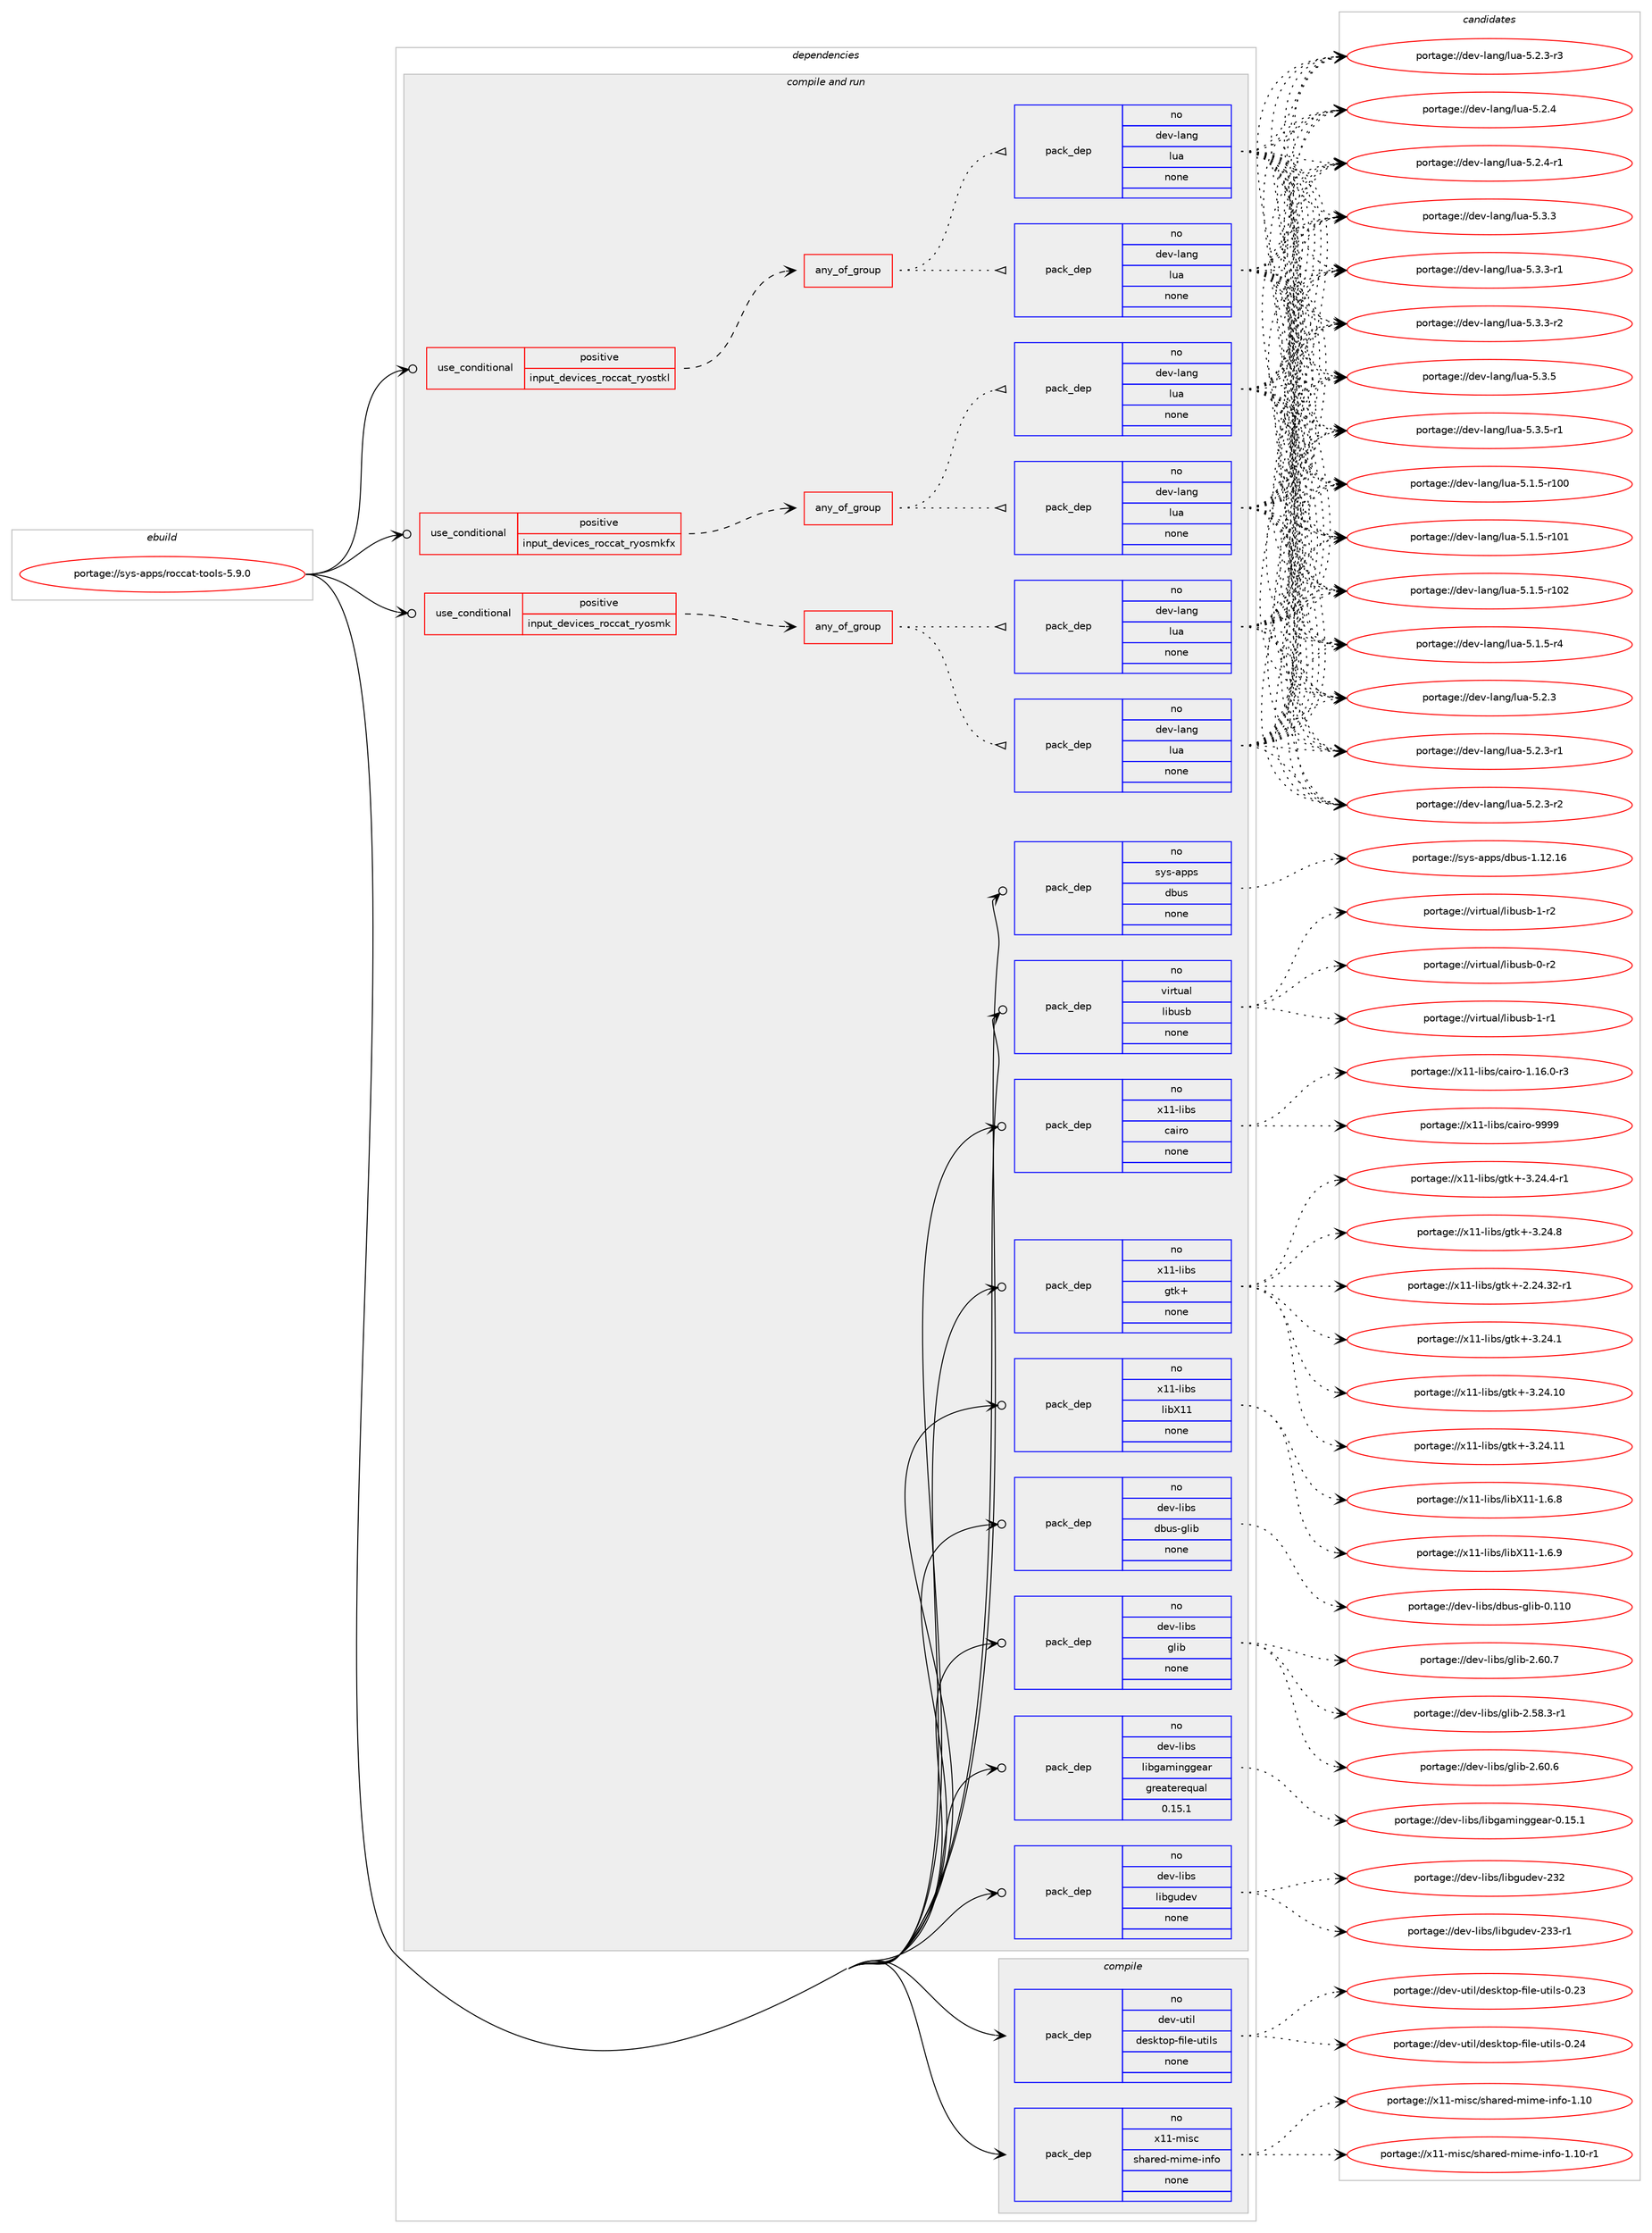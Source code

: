 digraph prolog {

# *************
# Graph options
# *************

newrank=true;
concentrate=true;
compound=true;
graph [rankdir=LR,fontname=Helvetica,fontsize=10,ranksep=1.5];#, ranksep=2.5, nodesep=0.2];
edge  [arrowhead=vee];
node  [fontname=Helvetica,fontsize=10];

# **********
# The ebuild
# **********

subgraph cluster_leftcol {
color=gray;
rank=same;
label=<<i>ebuild</i>>;
id [label="portage://sys-apps/roccat-tools-5.9.0", color=red, width=4, href="../sys-apps/roccat-tools-5.9.0.svg"];
}

# ****************
# The dependencies
# ****************

subgraph cluster_midcol {
color=gray;
label=<<i>dependencies</i>>;
subgraph cluster_compile {
fillcolor="#eeeeee";
style=filled;
label=<<i>compile</i>>;
subgraph pack303957 {
dependency410754 [label=<<TABLE BORDER="0" CELLBORDER="1" CELLSPACING="0" CELLPADDING="4" WIDTH="220"><TR><TD ROWSPAN="6" CELLPADDING="30">pack_dep</TD></TR><TR><TD WIDTH="110">no</TD></TR><TR><TD>dev-util</TD></TR><TR><TD>desktop-file-utils</TD></TR><TR><TD>none</TD></TR><TR><TD></TD></TR></TABLE>>, shape=none, color=blue];
}
id:e -> dependency410754:w [weight=20,style="solid",arrowhead="vee"];
subgraph pack303958 {
dependency410755 [label=<<TABLE BORDER="0" CELLBORDER="1" CELLSPACING="0" CELLPADDING="4" WIDTH="220"><TR><TD ROWSPAN="6" CELLPADDING="30">pack_dep</TD></TR><TR><TD WIDTH="110">no</TD></TR><TR><TD>x11-misc</TD></TR><TR><TD>shared-mime-info</TD></TR><TR><TD>none</TD></TR><TR><TD></TD></TR></TABLE>>, shape=none, color=blue];
}
id:e -> dependency410755:w [weight=20,style="solid",arrowhead="vee"];
}
subgraph cluster_compileandrun {
fillcolor="#eeeeee";
style=filled;
label=<<i>compile and run</i>>;
subgraph cond99938 {
dependency410756 [label=<<TABLE BORDER="0" CELLBORDER="1" CELLSPACING="0" CELLPADDING="4"><TR><TD ROWSPAN="3" CELLPADDING="10">use_conditional</TD></TR><TR><TD>positive</TD></TR><TR><TD>input_devices_roccat_ryosmk</TD></TR></TABLE>>, shape=none, color=red];
subgraph any6641 {
dependency410757 [label=<<TABLE BORDER="0" CELLBORDER="1" CELLSPACING="0" CELLPADDING="4"><TR><TD CELLPADDING="10">any_of_group</TD></TR></TABLE>>, shape=none, color=red];subgraph pack303959 {
dependency410758 [label=<<TABLE BORDER="0" CELLBORDER="1" CELLSPACING="0" CELLPADDING="4" WIDTH="220"><TR><TD ROWSPAN="6" CELLPADDING="30">pack_dep</TD></TR><TR><TD WIDTH="110">no</TD></TR><TR><TD>dev-lang</TD></TR><TR><TD>lua</TD></TR><TR><TD>none</TD></TR><TR><TD></TD></TR></TABLE>>, shape=none, color=blue];
}
dependency410757:e -> dependency410758:w [weight=20,style="dotted",arrowhead="oinv"];
subgraph pack303960 {
dependency410759 [label=<<TABLE BORDER="0" CELLBORDER="1" CELLSPACING="0" CELLPADDING="4" WIDTH="220"><TR><TD ROWSPAN="6" CELLPADDING="30">pack_dep</TD></TR><TR><TD WIDTH="110">no</TD></TR><TR><TD>dev-lang</TD></TR><TR><TD>lua</TD></TR><TR><TD>none</TD></TR><TR><TD></TD></TR></TABLE>>, shape=none, color=blue];
}
dependency410757:e -> dependency410759:w [weight=20,style="dotted",arrowhead="oinv"];
}
dependency410756:e -> dependency410757:w [weight=20,style="dashed",arrowhead="vee"];
}
id:e -> dependency410756:w [weight=20,style="solid",arrowhead="odotvee"];
subgraph cond99939 {
dependency410760 [label=<<TABLE BORDER="0" CELLBORDER="1" CELLSPACING="0" CELLPADDING="4"><TR><TD ROWSPAN="3" CELLPADDING="10">use_conditional</TD></TR><TR><TD>positive</TD></TR><TR><TD>input_devices_roccat_ryosmkfx</TD></TR></TABLE>>, shape=none, color=red];
subgraph any6642 {
dependency410761 [label=<<TABLE BORDER="0" CELLBORDER="1" CELLSPACING="0" CELLPADDING="4"><TR><TD CELLPADDING="10">any_of_group</TD></TR></TABLE>>, shape=none, color=red];subgraph pack303961 {
dependency410762 [label=<<TABLE BORDER="0" CELLBORDER="1" CELLSPACING="0" CELLPADDING="4" WIDTH="220"><TR><TD ROWSPAN="6" CELLPADDING="30">pack_dep</TD></TR><TR><TD WIDTH="110">no</TD></TR><TR><TD>dev-lang</TD></TR><TR><TD>lua</TD></TR><TR><TD>none</TD></TR><TR><TD></TD></TR></TABLE>>, shape=none, color=blue];
}
dependency410761:e -> dependency410762:w [weight=20,style="dotted",arrowhead="oinv"];
subgraph pack303962 {
dependency410763 [label=<<TABLE BORDER="0" CELLBORDER="1" CELLSPACING="0" CELLPADDING="4" WIDTH="220"><TR><TD ROWSPAN="6" CELLPADDING="30">pack_dep</TD></TR><TR><TD WIDTH="110">no</TD></TR><TR><TD>dev-lang</TD></TR><TR><TD>lua</TD></TR><TR><TD>none</TD></TR><TR><TD></TD></TR></TABLE>>, shape=none, color=blue];
}
dependency410761:e -> dependency410763:w [weight=20,style="dotted",arrowhead="oinv"];
}
dependency410760:e -> dependency410761:w [weight=20,style="dashed",arrowhead="vee"];
}
id:e -> dependency410760:w [weight=20,style="solid",arrowhead="odotvee"];
subgraph cond99940 {
dependency410764 [label=<<TABLE BORDER="0" CELLBORDER="1" CELLSPACING="0" CELLPADDING="4"><TR><TD ROWSPAN="3" CELLPADDING="10">use_conditional</TD></TR><TR><TD>positive</TD></TR><TR><TD>input_devices_roccat_ryostkl</TD></TR></TABLE>>, shape=none, color=red];
subgraph any6643 {
dependency410765 [label=<<TABLE BORDER="0" CELLBORDER="1" CELLSPACING="0" CELLPADDING="4"><TR><TD CELLPADDING="10">any_of_group</TD></TR></TABLE>>, shape=none, color=red];subgraph pack303963 {
dependency410766 [label=<<TABLE BORDER="0" CELLBORDER="1" CELLSPACING="0" CELLPADDING="4" WIDTH="220"><TR><TD ROWSPAN="6" CELLPADDING="30">pack_dep</TD></TR><TR><TD WIDTH="110">no</TD></TR><TR><TD>dev-lang</TD></TR><TR><TD>lua</TD></TR><TR><TD>none</TD></TR><TR><TD></TD></TR></TABLE>>, shape=none, color=blue];
}
dependency410765:e -> dependency410766:w [weight=20,style="dotted",arrowhead="oinv"];
subgraph pack303964 {
dependency410767 [label=<<TABLE BORDER="0" CELLBORDER="1" CELLSPACING="0" CELLPADDING="4" WIDTH="220"><TR><TD ROWSPAN="6" CELLPADDING="30">pack_dep</TD></TR><TR><TD WIDTH="110">no</TD></TR><TR><TD>dev-lang</TD></TR><TR><TD>lua</TD></TR><TR><TD>none</TD></TR><TR><TD></TD></TR></TABLE>>, shape=none, color=blue];
}
dependency410765:e -> dependency410767:w [weight=20,style="dotted",arrowhead="oinv"];
}
dependency410764:e -> dependency410765:w [weight=20,style="dashed",arrowhead="vee"];
}
id:e -> dependency410764:w [weight=20,style="solid",arrowhead="odotvee"];
subgraph pack303965 {
dependency410768 [label=<<TABLE BORDER="0" CELLBORDER="1" CELLSPACING="0" CELLPADDING="4" WIDTH="220"><TR><TD ROWSPAN="6" CELLPADDING="30">pack_dep</TD></TR><TR><TD WIDTH="110">no</TD></TR><TR><TD>dev-libs</TD></TR><TR><TD>dbus-glib</TD></TR><TR><TD>none</TD></TR><TR><TD></TD></TR></TABLE>>, shape=none, color=blue];
}
id:e -> dependency410768:w [weight=20,style="solid",arrowhead="odotvee"];
subgraph pack303966 {
dependency410769 [label=<<TABLE BORDER="0" CELLBORDER="1" CELLSPACING="0" CELLPADDING="4" WIDTH="220"><TR><TD ROWSPAN="6" CELLPADDING="30">pack_dep</TD></TR><TR><TD WIDTH="110">no</TD></TR><TR><TD>dev-libs</TD></TR><TR><TD>glib</TD></TR><TR><TD>none</TD></TR><TR><TD></TD></TR></TABLE>>, shape=none, color=blue];
}
id:e -> dependency410769:w [weight=20,style="solid",arrowhead="odotvee"];
subgraph pack303967 {
dependency410770 [label=<<TABLE BORDER="0" CELLBORDER="1" CELLSPACING="0" CELLPADDING="4" WIDTH="220"><TR><TD ROWSPAN="6" CELLPADDING="30">pack_dep</TD></TR><TR><TD WIDTH="110">no</TD></TR><TR><TD>dev-libs</TD></TR><TR><TD>libgaminggear</TD></TR><TR><TD>greaterequal</TD></TR><TR><TD>0.15.1</TD></TR></TABLE>>, shape=none, color=blue];
}
id:e -> dependency410770:w [weight=20,style="solid",arrowhead="odotvee"];
subgraph pack303968 {
dependency410771 [label=<<TABLE BORDER="0" CELLBORDER="1" CELLSPACING="0" CELLPADDING="4" WIDTH="220"><TR><TD ROWSPAN="6" CELLPADDING="30">pack_dep</TD></TR><TR><TD WIDTH="110">no</TD></TR><TR><TD>dev-libs</TD></TR><TR><TD>libgudev</TD></TR><TR><TD>none</TD></TR><TR><TD></TD></TR></TABLE>>, shape=none, color=blue];
}
id:e -> dependency410771:w [weight=20,style="solid",arrowhead="odotvee"];
subgraph pack303969 {
dependency410772 [label=<<TABLE BORDER="0" CELLBORDER="1" CELLSPACING="0" CELLPADDING="4" WIDTH="220"><TR><TD ROWSPAN="6" CELLPADDING="30">pack_dep</TD></TR><TR><TD WIDTH="110">no</TD></TR><TR><TD>sys-apps</TD></TR><TR><TD>dbus</TD></TR><TR><TD>none</TD></TR><TR><TD></TD></TR></TABLE>>, shape=none, color=blue];
}
id:e -> dependency410772:w [weight=20,style="solid",arrowhead="odotvee"];
subgraph pack303970 {
dependency410773 [label=<<TABLE BORDER="0" CELLBORDER="1" CELLSPACING="0" CELLPADDING="4" WIDTH="220"><TR><TD ROWSPAN="6" CELLPADDING="30">pack_dep</TD></TR><TR><TD WIDTH="110">no</TD></TR><TR><TD>virtual</TD></TR><TR><TD>libusb</TD></TR><TR><TD>none</TD></TR><TR><TD></TD></TR></TABLE>>, shape=none, color=blue];
}
id:e -> dependency410773:w [weight=20,style="solid",arrowhead="odotvee"];
subgraph pack303971 {
dependency410774 [label=<<TABLE BORDER="0" CELLBORDER="1" CELLSPACING="0" CELLPADDING="4" WIDTH="220"><TR><TD ROWSPAN="6" CELLPADDING="30">pack_dep</TD></TR><TR><TD WIDTH="110">no</TD></TR><TR><TD>x11-libs</TD></TR><TR><TD>cairo</TD></TR><TR><TD>none</TD></TR><TR><TD></TD></TR></TABLE>>, shape=none, color=blue];
}
id:e -> dependency410774:w [weight=20,style="solid",arrowhead="odotvee"];
subgraph pack303972 {
dependency410775 [label=<<TABLE BORDER="0" CELLBORDER="1" CELLSPACING="0" CELLPADDING="4" WIDTH="220"><TR><TD ROWSPAN="6" CELLPADDING="30">pack_dep</TD></TR><TR><TD WIDTH="110">no</TD></TR><TR><TD>x11-libs</TD></TR><TR><TD>gtk+</TD></TR><TR><TD>none</TD></TR><TR><TD></TD></TR></TABLE>>, shape=none, color=blue];
}
id:e -> dependency410775:w [weight=20,style="solid",arrowhead="odotvee"];
subgraph pack303973 {
dependency410776 [label=<<TABLE BORDER="0" CELLBORDER="1" CELLSPACING="0" CELLPADDING="4" WIDTH="220"><TR><TD ROWSPAN="6" CELLPADDING="30">pack_dep</TD></TR><TR><TD WIDTH="110">no</TD></TR><TR><TD>x11-libs</TD></TR><TR><TD>libX11</TD></TR><TR><TD>none</TD></TR><TR><TD></TD></TR></TABLE>>, shape=none, color=blue];
}
id:e -> dependency410776:w [weight=20,style="solid",arrowhead="odotvee"];
}
subgraph cluster_run {
fillcolor="#eeeeee";
style=filled;
label=<<i>run</i>>;
}
}

# **************
# The candidates
# **************

subgraph cluster_choices {
rank=same;
color=gray;
label=<<i>candidates</i>>;

subgraph choice303957 {
color=black;
nodesep=1;
choiceportage100101118451171161051084710010111510711611111245102105108101451171161051081154548465051 [label="portage://dev-util/desktop-file-utils-0.23", color=red, width=4,href="../dev-util/desktop-file-utils-0.23.svg"];
choiceportage100101118451171161051084710010111510711611111245102105108101451171161051081154548465052 [label="portage://dev-util/desktop-file-utils-0.24", color=red, width=4,href="../dev-util/desktop-file-utils-0.24.svg"];
dependency410754:e -> choiceportage100101118451171161051084710010111510711611111245102105108101451171161051081154548465051:w [style=dotted,weight="100"];
dependency410754:e -> choiceportage100101118451171161051084710010111510711611111245102105108101451171161051081154548465052:w [style=dotted,weight="100"];
}
subgraph choice303958 {
color=black;
nodesep=1;
choiceportage12049494510910511599471151049711410110045109105109101451051101021114549464948 [label="portage://x11-misc/shared-mime-info-1.10", color=red, width=4,href="../x11-misc/shared-mime-info-1.10.svg"];
choiceportage120494945109105115994711510497114101100451091051091014510511010211145494649484511449 [label="portage://x11-misc/shared-mime-info-1.10-r1", color=red, width=4,href="../x11-misc/shared-mime-info-1.10-r1.svg"];
dependency410755:e -> choiceportage12049494510910511599471151049711410110045109105109101451051101021114549464948:w [style=dotted,weight="100"];
dependency410755:e -> choiceportage120494945109105115994711510497114101100451091051091014510511010211145494649484511449:w [style=dotted,weight="100"];
}
subgraph choice303959 {
color=black;
nodesep=1;
choiceportage1001011184510897110103471081179745534649465345114494848 [label="portage://dev-lang/lua-5.1.5-r100", color=red, width=4,href="../dev-lang/lua-5.1.5-r100.svg"];
choiceportage1001011184510897110103471081179745534649465345114494849 [label="portage://dev-lang/lua-5.1.5-r101", color=red, width=4,href="../dev-lang/lua-5.1.5-r101.svg"];
choiceportage1001011184510897110103471081179745534649465345114494850 [label="portage://dev-lang/lua-5.1.5-r102", color=red, width=4,href="../dev-lang/lua-5.1.5-r102.svg"];
choiceportage100101118451089711010347108117974553464946534511452 [label="portage://dev-lang/lua-5.1.5-r4", color=red, width=4,href="../dev-lang/lua-5.1.5-r4.svg"];
choiceportage10010111845108971101034710811797455346504651 [label="portage://dev-lang/lua-5.2.3", color=red, width=4,href="../dev-lang/lua-5.2.3.svg"];
choiceportage100101118451089711010347108117974553465046514511449 [label="portage://dev-lang/lua-5.2.3-r1", color=red, width=4,href="../dev-lang/lua-5.2.3-r1.svg"];
choiceportage100101118451089711010347108117974553465046514511450 [label="portage://dev-lang/lua-5.2.3-r2", color=red, width=4,href="../dev-lang/lua-5.2.3-r2.svg"];
choiceportage100101118451089711010347108117974553465046514511451 [label="portage://dev-lang/lua-5.2.3-r3", color=red, width=4,href="../dev-lang/lua-5.2.3-r3.svg"];
choiceportage10010111845108971101034710811797455346504652 [label="portage://dev-lang/lua-5.2.4", color=red, width=4,href="../dev-lang/lua-5.2.4.svg"];
choiceportage100101118451089711010347108117974553465046524511449 [label="portage://dev-lang/lua-5.2.4-r1", color=red, width=4,href="../dev-lang/lua-5.2.4-r1.svg"];
choiceportage10010111845108971101034710811797455346514651 [label="portage://dev-lang/lua-5.3.3", color=red, width=4,href="../dev-lang/lua-5.3.3.svg"];
choiceportage100101118451089711010347108117974553465146514511449 [label="portage://dev-lang/lua-5.3.3-r1", color=red, width=4,href="../dev-lang/lua-5.3.3-r1.svg"];
choiceportage100101118451089711010347108117974553465146514511450 [label="portage://dev-lang/lua-5.3.3-r2", color=red, width=4,href="../dev-lang/lua-5.3.3-r2.svg"];
choiceportage10010111845108971101034710811797455346514653 [label="portage://dev-lang/lua-5.3.5", color=red, width=4,href="../dev-lang/lua-5.3.5.svg"];
choiceportage100101118451089711010347108117974553465146534511449 [label="portage://dev-lang/lua-5.3.5-r1", color=red, width=4,href="../dev-lang/lua-5.3.5-r1.svg"];
dependency410758:e -> choiceportage1001011184510897110103471081179745534649465345114494848:w [style=dotted,weight="100"];
dependency410758:e -> choiceportage1001011184510897110103471081179745534649465345114494849:w [style=dotted,weight="100"];
dependency410758:e -> choiceportage1001011184510897110103471081179745534649465345114494850:w [style=dotted,weight="100"];
dependency410758:e -> choiceportage100101118451089711010347108117974553464946534511452:w [style=dotted,weight="100"];
dependency410758:e -> choiceportage10010111845108971101034710811797455346504651:w [style=dotted,weight="100"];
dependency410758:e -> choiceportage100101118451089711010347108117974553465046514511449:w [style=dotted,weight="100"];
dependency410758:e -> choiceportage100101118451089711010347108117974553465046514511450:w [style=dotted,weight="100"];
dependency410758:e -> choiceportage100101118451089711010347108117974553465046514511451:w [style=dotted,weight="100"];
dependency410758:e -> choiceportage10010111845108971101034710811797455346504652:w [style=dotted,weight="100"];
dependency410758:e -> choiceportage100101118451089711010347108117974553465046524511449:w [style=dotted,weight="100"];
dependency410758:e -> choiceportage10010111845108971101034710811797455346514651:w [style=dotted,weight="100"];
dependency410758:e -> choiceportage100101118451089711010347108117974553465146514511449:w [style=dotted,weight="100"];
dependency410758:e -> choiceportage100101118451089711010347108117974553465146514511450:w [style=dotted,weight="100"];
dependency410758:e -> choiceportage10010111845108971101034710811797455346514653:w [style=dotted,weight="100"];
dependency410758:e -> choiceportage100101118451089711010347108117974553465146534511449:w [style=dotted,weight="100"];
}
subgraph choice303960 {
color=black;
nodesep=1;
choiceportage1001011184510897110103471081179745534649465345114494848 [label="portage://dev-lang/lua-5.1.5-r100", color=red, width=4,href="../dev-lang/lua-5.1.5-r100.svg"];
choiceportage1001011184510897110103471081179745534649465345114494849 [label="portage://dev-lang/lua-5.1.5-r101", color=red, width=4,href="../dev-lang/lua-5.1.5-r101.svg"];
choiceportage1001011184510897110103471081179745534649465345114494850 [label="portage://dev-lang/lua-5.1.5-r102", color=red, width=4,href="../dev-lang/lua-5.1.5-r102.svg"];
choiceportage100101118451089711010347108117974553464946534511452 [label="portage://dev-lang/lua-5.1.5-r4", color=red, width=4,href="../dev-lang/lua-5.1.5-r4.svg"];
choiceportage10010111845108971101034710811797455346504651 [label="portage://dev-lang/lua-5.2.3", color=red, width=4,href="../dev-lang/lua-5.2.3.svg"];
choiceportage100101118451089711010347108117974553465046514511449 [label="portage://dev-lang/lua-5.2.3-r1", color=red, width=4,href="../dev-lang/lua-5.2.3-r1.svg"];
choiceportage100101118451089711010347108117974553465046514511450 [label="portage://dev-lang/lua-5.2.3-r2", color=red, width=4,href="../dev-lang/lua-5.2.3-r2.svg"];
choiceportage100101118451089711010347108117974553465046514511451 [label="portage://dev-lang/lua-5.2.3-r3", color=red, width=4,href="../dev-lang/lua-5.2.3-r3.svg"];
choiceportage10010111845108971101034710811797455346504652 [label="portage://dev-lang/lua-5.2.4", color=red, width=4,href="../dev-lang/lua-5.2.4.svg"];
choiceportage100101118451089711010347108117974553465046524511449 [label="portage://dev-lang/lua-5.2.4-r1", color=red, width=4,href="../dev-lang/lua-5.2.4-r1.svg"];
choiceportage10010111845108971101034710811797455346514651 [label="portage://dev-lang/lua-5.3.3", color=red, width=4,href="../dev-lang/lua-5.3.3.svg"];
choiceportage100101118451089711010347108117974553465146514511449 [label="portage://dev-lang/lua-5.3.3-r1", color=red, width=4,href="../dev-lang/lua-5.3.3-r1.svg"];
choiceportage100101118451089711010347108117974553465146514511450 [label="portage://dev-lang/lua-5.3.3-r2", color=red, width=4,href="../dev-lang/lua-5.3.3-r2.svg"];
choiceportage10010111845108971101034710811797455346514653 [label="portage://dev-lang/lua-5.3.5", color=red, width=4,href="../dev-lang/lua-5.3.5.svg"];
choiceportage100101118451089711010347108117974553465146534511449 [label="portage://dev-lang/lua-5.3.5-r1", color=red, width=4,href="../dev-lang/lua-5.3.5-r1.svg"];
dependency410759:e -> choiceportage1001011184510897110103471081179745534649465345114494848:w [style=dotted,weight="100"];
dependency410759:e -> choiceportage1001011184510897110103471081179745534649465345114494849:w [style=dotted,weight="100"];
dependency410759:e -> choiceportage1001011184510897110103471081179745534649465345114494850:w [style=dotted,weight="100"];
dependency410759:e -> choiceportage100101118451089711010347108117974553464946534511452:w [style=dotted,weight="100"];
dependency410759:e -> choiceportage10010111845108971101034710811797455346504651:w [style=dotted,weight="100"];
dependency410759:e -> choiceportage100101118451089711010347108117974553465046514511449:w [style=dotted,weight="100"];
dependency410759:e -> choiceportage100101118451089711010347108117974553465046514511450:w [style=dotted,weight="100"];
dependency410759:e -> choiceportage100101118451089711010347108117974553465046514511451:w [style=dotted,weight="100"];
dependency410759:e -> choiceportage10010111845108971101034710811797455346504652:w [style=dotted,weight="100"];
dependency410759:e -> choiceportage100101118451089711010347108117974553465046524511449:w [style=dotted,weight="100"];
dependency410759:e -> choiceportage10010111845108971101034710811797455346514651:w [style=dotted,weight="100"];
dependency410759:e -> choiceportage100101118451089711010347108117974553465146514511449:w [style=dotted,weight="100"];
dependency410759:e -> choiceportage100101118451089711010347108117974553465146514511450:w [style=dotted,weight="100"];
dependency410759:e -> choiceportage10010111845108971101034710811797455346514653:w [style=dotted,weight="100"];
dependency410759:e -> choiceportage100101118451089711010347108117974553465146534511449:w [style=dotted,weight="100"];
}
subgraph choice303961 {
color=black;
nodesep=1;
choiceportage1001011184510897110103471081179745534649465345114494848 [label="portage://dev-lang/lua-5.1.5-r100", color=red, width=4,href="../dev-lang/lua-5.1.5-r100.svg"];
choiceportage1001011184510897110103471081179745534649465345114494849 [label="portage://dev-lang/lua-5.1.5-r101", color=red, width=4,href="../dev-lang/lua-5.1.5-r101.svg"];
choiceportage1001011184510897110103471081179745534649465345114494850 [label="portage://dev-lang/lua-5.1.5-r102", color=red, width=4,href="../dev-lang/lua-5.1.5-r102.svg"];
choiceportage100101118451089711010347108117974553464946534511452 [label="portage://dev-lang/lua-5.1.5-r4", color=red, width=4,href="../dev-lang/lua-5.1.5-r4.svg"];
choiceportage10010111845108971101034710811797455346504651 [label="portage://dev-lang/lua-5.2.3", color=red, width=4,href="../dev-lang/lua-5.2.3.svg"];
choiceportage100101118451089711010347108117974553465046514511449 [label="portage://dev-lang/lua-5.2.3-r1", color=red, width=4,href="../dev-lang/lua-5.2.3-r1.svg"];
choiceportage100101118451089711010347108117974553465046514511450 [label="portage://dev-lang/lua-5.2.3-r2", color=red, width=4,href="../dev-lang/lua-5.2.3-r2.svg"];
choiceportage100101118451089711010347108117974553465046514511451 [label="portage://dev-lang/lua-5.2.3-r3", color=red, width=4,href="../dev-lang/lua-5.2.3-r3.svg"];
choiceportage10010111845108971101034710811797455346504652 [label="portage://dev-lang/lua-5.2.4", color=red, width=4,href="../dev-lang/lua-5.2.4.svg"];
choiceportage100101118451089711010347108117974553465046524511449 [label="portage://dev-lang/lua-5.2.4-r1", color=red, width=4,href="../dev-lang/lua-5.2.4-r1.svg"];
choiceportage10010111845108971101034710811797455346514651 [label="portage://dev-lang/lua-5.3.3", color=red, width=4,href="../dev-lang/lua-5.3.3.svg"];
choiceportage100101118451089711010347108117974553465146514511449 [label="portage://dev-lang/lua-5.3.3-r1", color=red, width=4,href="../dev-lang/lua-5.3.3-r1.svg"];
choiceportage100101118451089711010347108117974553465146514511450 [label="portage://dev-lang/lua-5.3.3-r2", color=red, width=4,href="../dev-lang/lua-5.3.3-r2.svg"];
choiceportage10010111845108971101034710811797455346514653 [label="portage://dev-lang/lua-5.3.5", color=red, width=4,href="../dev-lang/lua-5.3.5.svg"];
choiceportage100101118451089711010347108117974553465146534511449 [label="portage://dev-lang/lua-5.3.5-r1", color=red, width=4,href="../dev-lang/lua-5.3.5-r1.svg"];
dependency410762:e -> choiceportage1001011184510897110103471081179745534649465345114494848:w [style=dotted,weight="100"];
dependency410762:e -> choiceportage1001011184510897110103471081179745534649465345114494849:w [style=dotted,weight="100"];
dependency410762:e -> choiceportage1001011184510897110103471081179745534649465345114494850:w [style=dotted,weight="100"];
dependency410762:e -> choiceportage100101118451089711010347108117974553464946534511452:w [style=dotted,weight="100"];
dependency410762:e -> choiceportage10010111845108971101034710811797455346504651:w [style=dotted,weight="100"];
dependency410762:e -> choiceportage100101118451089711010347108117974553465046514511449:w [style=dotted,weight="100"];
dependency410762:e -> choiceportage100101118451089711010347108117974553465046514511450:w [style=dotted,weight="100"];
dependency410762:e -> choiceportage100101118451089711010347108117974553465046514511451:w [style=dotted,weight="100"];
dependency410762:e -> choiceportage10010111845108971101034710811797455346504652:w [style=dotted,weight="100"];
dependency410762:e -> choiceportage100101118451089711010347108117974553465046524511449:w [style=dotted,weight="100"];
dependency410762:e -> choiceportage10010111845108971101034710811797455346514651:w [style=dotted,weight="100"];
dependency410762:e -> choiceportage100101118451089711010347108117974553465146514511449:w [style=dotted,weight="100"];
dependency410762:e -> choiceportage100101118451089711010347108117974553465146514511450:w [style=dotted,weight="100"];
dependency410762:e -> choiceportage10010111845108971101034710811797455346514653:w [style=dotted,weight="100"];
dependency410762:e -> choiceportage100101118451089711010347108117974553465146534511449:w [style=dotted,weight="100"];
}
subgraph choice303962 {
color=black;
nodesep=1;
choiceportage1001011184510897110103471081179745534649465345114494848 [label="portage://dev-lang/lua-5.1.5-r100", color=red, width=4,href="../dev-lang/lua-5.1.5-r100.svg"];
choiceportage1001011184510897110103471081179745534649465345114494849 [label="portage://dev-lang/lua-5.1.5-r101", color=red, width=4,href="../dev-lang/lua-5.1.5-r101.svg"];
choiceportage1001011184510897110103471081179745534649465345114494850 [label="portage://dev-lang/lua-5.1.5-r102", color=red, width=4,href="../dev-lang/lua-5.1.5-r102.svg"];
choiceportage100101118451089711010347108117974553464946534511452 [label="portage://dev-lang/lua-5.1.5-r4", color=red, width=4,href="../dev-lang/lua-5.1.5-r4.svg"];
choiceportage10010111845108971101034710811797455346504651 [label="portage://dev-lang/lua-5.2.3", color=red, width=4,href="../dev-lang/lua-5.2.3.svg"];
choiceportage100101118451089711010347108117974553465046514511449 [label="portage://dev-lang/lua-5.2.3-r1", color=red, width=4,href="../dev-lang/lua-5.2.3-r1.svg"];
choiceportage100101118451089711010347108117974553465046514511450 [label="portage://dev-lang/lua-5.2.3-r2", color=red, width=4,href="../dev-lang/lua-5.2.3-r2.svg"];
choiceportage100101118451089711010347108117974553465046514511451 [label="portage://dev-lang/lua-5.2.3-r3", color=red, width=4,href="../dev-lang/lua-5.2.3-r3.svg"];
choiceportage10010111845108971101034710811797455346504652 [label="portage://dev-lang/lua-5.2.4", color=red, width=4,href="../dev-lang/lua-5.2.4.svg"];
choiceportage100101118451089711010347108117974553465046524511449 [label="portage://dev-lang/lua-5.2.4-r1", color=red, width=4,href="../dev-lang/lua-5.2.4-r1.svg"];
choiceportage10010111845108971101034710811797455346514651 [label="portage://dev-lang/lua-5.3.3", color=red, width=4,href="../dev-lang/lua-5.3.3.svg"];
choiceportage100101118451089711010347108117974553465146514511449 [label="portage://dev-lang/lua-5.3.3-r1", color=red, width=4,href="../dev-lang/lua-5.3.3-r1.svg"];
choiceportage100101118451089711010347108117974553465146514511450 [label="portage://dev-lang/lua-5.3.3-r2", color=red, width=4,href="../dev-lang/lua-5.3.3-r2.svg"];
choiceportage10010111845108971101034710811797455346514653 [label="portage://dev-lang/lua-5.3.5", color=red, width=4,href="../dev-lang/lua-5.3.5.svg"];
choiceportage100101118451089711010347108117974553465146534511449 [label="portage://dev-lang/lua-5.3.5-r1", color=red, width=4,href="../dev-lang/lua-5.3.5-r1.svg"];
dependency410763:e -> choiceportage1001011184510897110103471081179745534649465345114494848:w [style=dotted,weight="100"];
dependency410763:e -> choiceportage1001011184510897110103471081179745534649465345114494849:w [style=dotted,weight="100"];
dependency410763:e -> choiceportage1001011184510897110103471081179745534649465345114494850:w [style=dotted,weight="100"];
dependency410763:e -> choiceportage100101118451089711010347108117974553464946534511452:w [style=dotted,weight="100"];
dependency410763:e -> choiceportage10010111845108971101034710811797455346504651:w [style=dotted,weight="100"];
dependency410763:e -> choiceportage100101118451089711010347108117974553465046514511449:w [style=dotted,weight="100"];
dependency410763:e -> choiceportage100101118451089711010347108117974553465046514511450:w [style=dotted,weight="100"];
dependency410763:e -> choiceportage100101118451089711010347108117974553465046514511451:w [style=dotted,weight="100"];
dependency410763:e -> choiceportage10010111845108971101034710811797455346504652:w [style=dotted,weight="100"];
dependency410763:e -> choiceportage100101118451089711010347108117974553465046524511449:w [style=dotted,weight="100"];
dependency410763:e -> choiceportage10010111845108971101034710811797455346514651:w [style=dotted,weight="100"];
dependency410763:e -> choiceportage100101118451089711010347108117974553465146514511449:w [style=dotted,weight="100"];
dependency410763:e -> choiceportage100101118451089711010347108117974553465146514511450:w [style=dotted,weight="100"];
dependency410763:e -> choiceportage10010111845108971101034710811797455346514653:w [style=dotted,weight="100"];
dependency410763:e -> choiceportage100101118451089711010347108117974553465146534511449:w [style=dotted,weight="100"];
}
subgraph choice303963 {
color=black;
nodesep=1;
choiceportage1001011184510897110103471081179745534649465345114494848 [label="portage://dev-lang/lua-5.1.5-r100", color=red, width=4,href="../dev-lang/lua-5.1.5-r100.svg"];
choiceportage1001011184510897110103471081179745534649465345114494849 [label="portage://dev-lang/lua-5.1.5-r101", color=red, width=4,href="../dev-lang/lua-5.1.5-r101.svg"];
choiceportage1001011184510897110103471081179745534649465345114494850 [label="portage://dev-lang/lua-5.1.5-r102", color=red, width=4,href="../dev-lang/lua-5.1.5-r102.svg"];
choiceportage100101118451089711010347108117974553464946534511452 [label="portage://dev-lang/lua-5.1.5-r4", color=red, width=4,href="../dev-lang/lua-5.1.5-r4.svg"];
choiceportage10010111845108971101034710811797455346504651 [label="portage://dev-lang/lua-5.2.3", color=red, width=4,href="../dev-lang/lua-5.2.3.svg"];
choiceportage100101118451089711010347108117974553465046514511449 [label="portage://dev-lang/lua-5.2.3-r1", color=red, width=4,href="../dev-lang/lua-5.2.3-r1.svg"];
choiceportage100101118451089711010347108117974553465046514511450 [label="portage://dev-lang/lua-5.2.3-r2", color=red, width=4,href="../dev-lang/lua-5.2.3-r2.svg"];
choiceportage100101118451089711010347108117974553465046514511451 [label="portage://dev-lang/lua-5.2.3-r3", color=red, width=4,href="../dev-lang/lua-5.2.3-r3.svg"];
choiceportage10010111845108971101034710811797455346504652 [label="portage://dev-lang/lua-5.2.4", color=red, width=4,href="../dev-lang/lua-5.2.4.svg"];
choiceportage100101118451089711010347108117974553465046524511449 [label="portage://dev-lang/lua-5.2.4-r1", color=red, width=4,href="../dev-lang/lua-5.2.4-r1.svg"];
choiceportage10010111845108971101034710811797455346514651 [label="portage://dev-lang/lua-5.3.3", color=red, width=4,href="../dev-lang/lua-5.3.3.svg"];
choiceportage100101118451089711010347108117974553465146514511449 [label="portage://dev-lang/lua-5.3.3-r1", color=red, width=4,href="../dev-lang/lua-5.3.3-r1.svg"];
choiceportage100101118451089711010347108117974553465146514511450 [label="portage://dev-lang/lua-5.3.3-r2", color=red, width=4,href="../dev-lang/lua-5.3.3-r2.svg"];
choiceportage10010111845108971101034710811797455346514653 [label="portage://dev-lang/lua-5.3.5", color=red, width=4,href="../dev-lang/lua-5.3.5.svg"];
choiceportage100101118451089711010347108117974553465146534511449 [label="portage://dev-lang/lua-5.3.5-r1", color=red, width=4,href="../dev-lang/lua-5.3.5-r1.svg"];
dependency410766:e -> choiceportage1001011184510897110103471081179745534649465345114494848:w [style=dotted,weight="100"];
dependency410766:e -> choiceportage1001011184510897110103471081179745534649465345114494849:w [style=dotted,weight="100"];
dependency410766:e -> choiceportage1001011184510897110103471081179745534649465345114494850:w [style=dotted,weight="100"];
dependency410766:e -> choiceportage100101118451089711010347108117974553464946534511452:w [style=dotted,weight="100"];
dependency410766:e -> choiceportage10010111845108971101034710811797455346504651:w [style=dotted,weight="100"];
dependency410766:e -> choiceportage100101118451089711010347108117974553465046514511449:w [style=dotted,weight="100"];
dependency410766:e -> choiceportage100101118451089711010347108117974553465046514511450:w [style=dotted,weight="100"];
dependency410766:e -> choiceportage100101118451089711010347108117974553465046514511451:w [style=dotted,weight="100"];
dependency410766:e -> choiceportage10010111845108971101034710811797455346504652:w [style=dotted,weight="100"];
dependency410766:e -> choiceportage100101118451089711010347108117974553465046524511449:w [style=dotted,weight="100"];
dependency410766:e -> choiceportage10010111845108971101034710811797455346514651:w [style=dotted,weight="100"];
dependency410766:e -> choiceportage100101118451089711010347108117974553465146514511449:w [style=dotted,weight="100"];
dependency410766:e -> choiceportage100101118451089711010347108117974553465146514511450:w [style=dotted,weight="100"];
dependency410766:e -> choiceportage10010111845108971101034710811797455346514653:w [style=dotted,weight="100"];
dependency410766:e -> choiceportage100101118451089711010347108117974553465146534511449:w [style=dotted,weight="100"];
}
subgraph choice303964 {
color=black;
nodesep=1;
choiceportage1001011184510897110103471081179745534649465345114494848 [label="portage://dev-lang/lua-5.1.5-r100", color=red, width=4,href="../dev-lang/lua-5.1.5-r100.svg"];
choiceportage1001011184510897110103471081179745534649465345114494849 [label="portage://dev-lang/lua-5.1.5-r101", color=red, width=4,href="../dev-lang/lua-5.1.5-r101.svg"];
choiceportage1001011184510897110103471081179745534649465345114494850 [label="portage://dev-lang/lua-5.1.5-r102", color=red, width=4,href="../dev-lang/lua-5.1.5-r102.svg"];
choiceportage100101118451089711010347108117974553464946534511452 [label="portage://dev-lang/lua-5.1.5-r4", color=red, width=4,href="../dev-lang/lua-5.1.5-r4.svg"];
choiceportage10010111845108971101034710811797455346504651 [label="portage://dev-lang/lua-5.2.3", color=red, width=4,href="../dev-lang/lua-5.2.3.svg"];
choiceportage100101118451089711010347108117974553465046514511449 [label="portage://dev-lang/lua-5.2.3-r1", color=red, width=4,href="../dev-lang/lua-5.2.3-r1.svg"];
choiceportage100101118451089711010347108117974553465046514511450 [label="portage://dev-lang/lua-5.2.3-r2", color=red, width=4,href="../dev-lang/lua-5.2.3-r2.svg"];
choiceportage100101118451089711010347108117974553465046514511451 [label="portage://dev-lang/lua-5.2.3-r3", color=red, width=4,href="../dev-lang/lua-5.2.3-r3.svg"];
choiceportage10010111845108971101034710811797455346504652 [label="portage://dev-lang/lua-5.2.4", color=red, width=4,href="../dev-lang/lua-5.2.4.svg"];
choiceportage100101118451089711010347108117974553465046524511449 [label="portage://dev-lang/lua-5.2.4-r1", color=red, width=4,href="../dev-lang/lua-5.2.4-r1.svg"];
choiceportage10010111845108971101034710811797455346514651 [label="portage://dev-lang/lua-5.3.3", color=red, width=4,href="../dev-lang/lua-5.3.3.svg"];
choiceportage100101118451089711010347108117974553465146514511449 [label="portage://dev-lang/lua-5.3.3-r1", color=red, width=4,href="../dev-lang/lua-5.3.3-r1.svg"];
choiceportage100101118451089711010347108117974553465146514511450 [label="portage://dev-lang/lua-5.3.3-r2", color=red, width=4,href="../dev-lang/lua-5.3.3-r2.svg"];
choiceportage10010111845108971101034710811797455346514653 [label="portage://dev-lang/lua-5.3.5", color=red, width=4,href="../dev-lang/lua-5.3.5.svg"];
choiceportage100101118451089711010347108117974553465146534511449 [label="portage://dev-lang/lua-5.3.5-r1", color=red, width=4,href="../dev-lang/lua-5.3.5-r1.svg"];
dependency410767:e -> choiceportage1001011184510897110103471081179745534649465345114494848:w [style=dotted,weight="100"];
dependency410767:e -> choiceportage1001011184510897110103471081179745534649465345114494849:w [style=dotted,weight="100"];
dependency410767:e -> choiceportage1001011184510897110103471081179745534649465345114494850:w [style=dotted,weight="100"];
dependency410767:e -> choiceportage100101118451089711010347108117974553464946534511452:w [style=dotted,weight="100"];
dependency410767:e -> choiceportage10010111845108971101034710811797455346504651:w [style=dotted,weight="100"];
dependency410767:e -> choiceportage100101118451089711010347108117974553465046514511449:w [style=dotted,weight="100"];
dependency410767:e -> choiceportage100101118451089711010347108117974553465046514511450:w [style=dotted,weight="100"];
dependency410767:e -> choiceportage100101118451089711010347108117974553465046514511451:w [style=dotted,weight="100"];
dependency410767:e -> choiceportage10010111845108971101034710811797455346504652:w [style=dotted,weight="100"];
dependency410767:e -> choiceportage100101118451089711010347108117974553465046524511449:w [style=dotted,weight="100"];
dependency410767:e -> choiceportage10010111845108971101034710811797455346514651:w [style=dotted,weight="100"];
dependency410767:e -> choiceportage100101118451089711010347108117974553465146514511449:w [style=dotted,weight="100"];
dependency410767:e -> choiceportage100101118451089711010347108117974553465146514511450:w [style=dotted,weight="100"];
dependency410767:e -> choiceportage10010111845108971101034710811797455346514653:w [style=dotted,weight="100"];
dependency410767:e -> choiceportage100101118451089711010347108117974553465146534511449:w [style=dotted,weight="100"];
}
subgraph choice303965 {
color=black;
nodesep=1;
choiceportage100101118451081059811547100981171154510310810598454846494948 [label="portage://dev-libs/dbus-glib-0.110", color=red, width=4,href="../dev-libs/dbus-glib-0.110.svg"];
dependency410768:e -> choiceportage100101118451081059811547100981171154510310810598454846494948:w [style=dotted,weight="100"];
}
subgraph choice303966 {
color=black;
nodesep=1;
choiceportage10010111845108105981154710310810598455046535646514511449 [label="portage://dev-libs/glib-2.58.3-r1", color=red, width=4,href="../dev-libs/glib-2.58.3-r1.svg"];
choiceportage1001011184510810598115471031081059845504654484654 [label="portage://dev-libs/glib-2.60.6", color=red, width=4,href="../dev-libs/glib-2.60.6.svg"];
choiceportage1001011184510810598115471031081059845504654484655 [label="portage://dev-libs/glib-2.60.7", color=red, width=4,href="../dev-libs/glib-2.60.7.svg"];
dependency410769:e -> choiceportage10010111845108105981154710310810598455046535646514511449:w [style=dotted,weight="100"];
dependency410769:e -> choiceportage1001011184510810598115471031081059845504654484654:w [style=dotted,weight="100"];
dependency410769:e -> choiceportage1001011184510810598115471031081059845504654484655:w [style=dotted,weight="100"];
}
subgraph choice303967 {
color=black;
nodesep=1;
choiceportage10010111845108105981154710810598103971091051101031031019711445484649534649 [label="portage://dev-libs/libgaminggear-0.15.1", color=red, width=4,href="../dev-libs/libgaminggear-0.15.1.svg"];
dependency410770:e -> choiceportage10010111845108105981154710810598103971091051101031031019711445484649534649:w [style=dotted,weight="100"];
}
subgraph choice303968 {
color=black;
nodesep=1;
choiceportage1001011184510810598115471081059810311710010111845505150 [label="portage://dev-libs/libgudev-232", color=red, width=4,href="../dev-libs/libgudev-232.svg"];
choiceportage10010111845108105981154710810598103117100101118455051514511449 [label="portage://dev-libs/libgudev-233-r1", color=red, width=4,href="../dev-libs/libgudev-233-r1.svg"];
dependency410771:e -> choiceportage1001011184510810598115471081059810311710010111845505150:w [style=dotted,weight="100"];
dependency410771:e -> choiceportage10010111845108105981154710810598103117100101118455051514511449:w [style=dotted,weight="100"];
}
subgraph choice303969 {
color=black;
nodesep=1;
choiceportage115121115459711211211547100981171154549464950464954 [label="portage://sys-apps/dbus-1.12.16", color=red, width=4,href="../sys-apps/dbus-1.12.16.svg"];
dependency410772:e -> choiceportage115121115459711211211547100981171154549464950464954:w [style=dotted,weight="100"];
}
subgraph choice303970 {
color=black;
nodesep=1;
choiceportage1181051141161179710847108105981171159845484511450 [label="portage://virtual/libusb-0-r2", color=red, width=4,href="../virtual/libusb-0-r2.svg"];
choiceportage1181051141161179710847108105981171159845494511449 [label="portage://virtual/libusb-1-r1", color=red, width=4,href="../virtual/libusb-1-r1.svg"];
choiceportage1181051141161179710847108105981171159845494511450 [label="portage://virtual/libusb-1-r2", color=red, width=4,href="../virtual/libusb-1-r2.svg"];
dependency410773:e -> choiceportage1181051141161179710847108105981171159845484511450:w [style=dotted,weight="100"];
dependency410773:e -> choiceportage1181051141161179710847108105981171159845494511449:w [style=dotted,weight="100"];
dependency410773:e -> choiceportage1181051141161179710847108105981171159845494511450:w [style=dotted,weight="100"];
}
subgraph choice303971 {
color=black;
nodesep=1;
choiceportage12049494510810598115479997105114111454946495446484511451 [label="portage://x11-libs/cairo-1.16.0-r3", color=red, width=4,href="../x11-libs/cairo-1.16.0-r3.svg"];
choiceportage120494945108105981154799971051141114557575757 [label="portage://x11-libs/cairo-9999", color=red, width=4,href="../x11-libs/cairo-9999.svg"];
dependency410774:e -> choiceportage12049494510810598115479997105114111454946495446484511451:w [style=dotted,weight="100"];
dependency410774:e -> choiceportage120494945108105981154799971051141114557575757:w [style=dotted,weight="100"];
}
subgraph choice303972 {
color=black;
nodesep=1;
choiceportage12049494510810598115471031161074345504650524651504511449 [label="portage://x11-libs/gtk+-2.24.32-r1", color=red, width=4,href="../x11-libs/gtk+-2.24.32-r1.svg"];
choiceportage12049494510810598115471031161074345514650524649 [label="portage://x11-libs/gtk+-3.24.1", color=red, width=4,href="../x11-libs/gtk+-3.24.1.svg"];
choiceportage1204949451081059811547103116107434551465052464948 [label="portage://x11-libs/gtk+-3.24.10", color=red, width=4,href="../x11-libs/gtk+-3.24.10.svg"];
choiceportage1204949451081059811547103116107434551465052464949 [label="portage://x11-libs/gtk+-3.24.11", color=red, width=4,href="../x11-libs/gtk+-3.24.11.svg"];
choiceportage120494945108105981154710311610743455146505246524511449 [label="portage://x11-libs/gtk+-3.24.4-r1", color=red, width=4,href="../x11-libs/gtk+-3.24.4-r1.svg"];
choiceportage12049494510810598115471031161074345514650524656 [label="portage://x11-libs/gtk+-3.24.8", color=red, width=4,href="../x11-libs/gtk+-3.24.8.svg"];
dependency410775:e -> choiceportage12049494510810598115471031161074345504650524651504511449:w [style=dotted,weight="100"];
dependency410775:e -> choiceportage12049494510810598115471031161074345514650524649:w [style=dotted,weight="100"];
dependency410775:e -> choiceportage1204949451081059811547103116107434551465052464948:w [style=dotted,weight="100"];
dependency410775:e -> choiceportage1204949451081059811547103116107434551465052464949:w [style=dotted,weight="100"];
dependency410775:e -> choiceportage120494945108105981154710311610743455146505246524511449:w [style=dotted,weight="100"];
dependency410775:e -> choiceportage12049494510810598115471031161074345514650524656:w [style=dotted,weight="100"];
}
subgraph choice303973 {
color=black;
nodesep=1;
choiceportage120494945108105981154710810598884949454946544656 [label="portage://x11-libs/libX11-1.6.8", color=red, width=4,href="../x11-libs/libX11-1.6.8.svg"];
choiceportage120494945108105981154710810598884949454946544657 [label="portage://x11-libs/libX11-1.6.9", color=red, width=4,href="../x11-libs/libX11-1.6.9.svg"];
dependency410776:e -> choiceportage120494945108105981154710810598884949454946544656:w [style=dotted,weight="100"];
dependency410776:e -> choiceportage120494945108105981154710810598884949454946544657:w [style=dotted,weight="100"];
}
}

}
